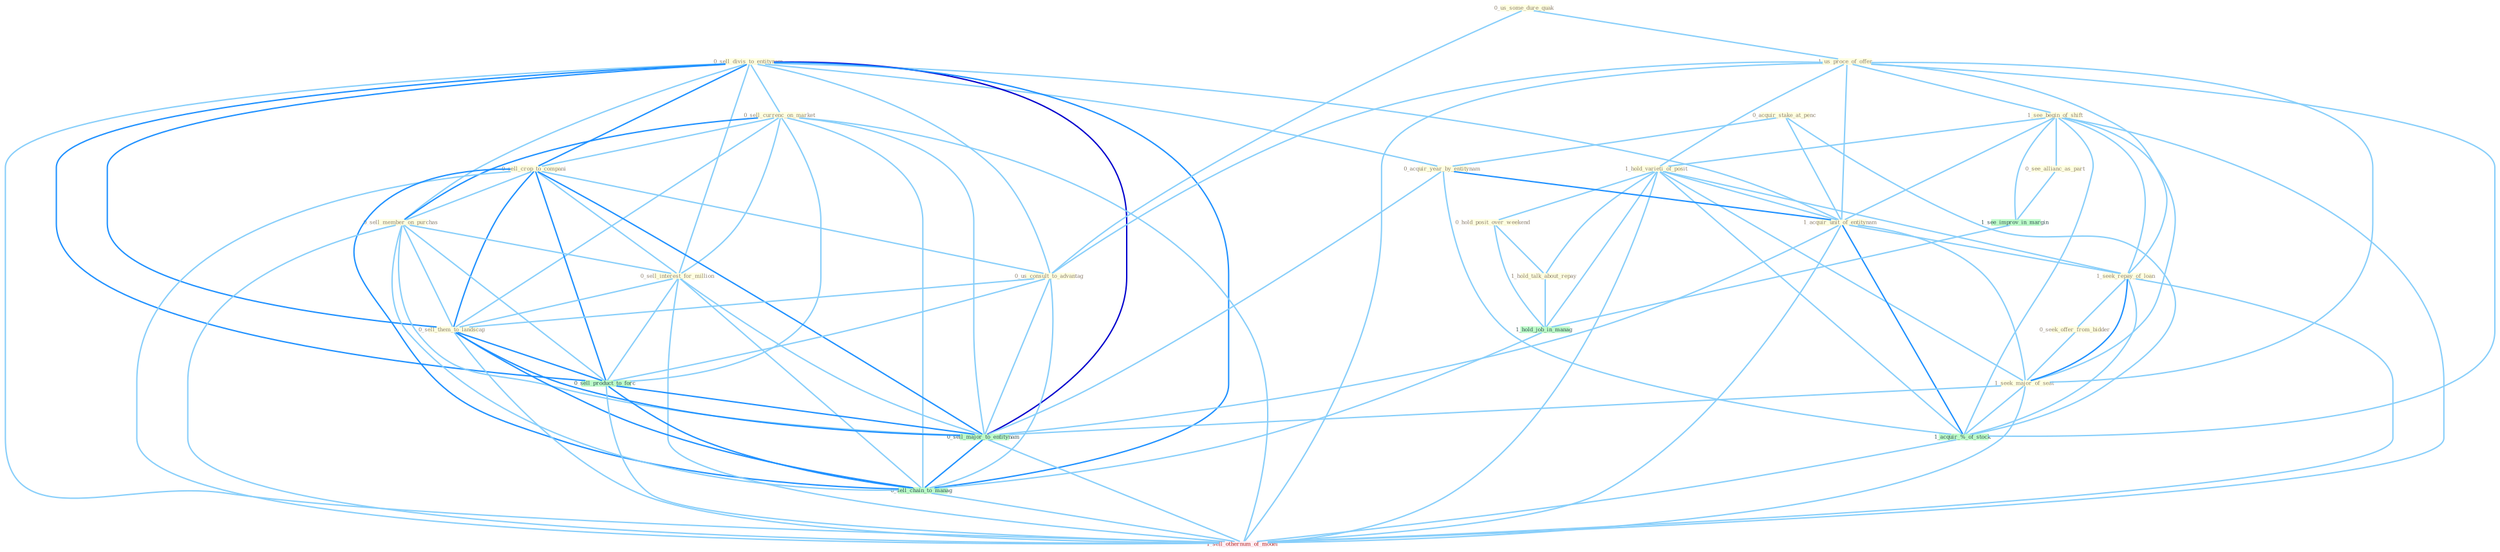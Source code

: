 Graph G{ 
    node
    [shape=polygon,style=filled,width=.5,height=.06,color="#BDFCC9",fixedsize=true,fontsize=4,
    fontcolor="#2f4f4f"];
    {node
    [color="#ffffe0", fontcolor="#8b7d6b"] "0_sell_divis_to_entitynam " "0_us_some_dure_quak " "0_sell_currenc_on_market " "1_us_proce_of_offer " "1_see_begin_of_shift " "0_acquir_stake_at_penc " "1_hold_varieti_of_posit " "0_sell_crop_to_compani " "0_sell_member_on_purchas " "0_acquir_year_by_entitynam " "1_acquir_unit_of_entitynam " "0_us_consult_to_advantag " "1_seek_repay_of_loan " "0_hold_posit_over_weekend " "0_see_allianc_as_part " "0_seek_offer_from_bidder " "1_hold_talk_about_repay " "0_sell_interest_for_million " "0_sell_them_to_landscap " "1_seek_major_of_seat "}
{node [color="#fff0f5", fontcolor="#b22222"] "1_sell_othernum_of_model "}
edge [color="#B0E2FF"];

	"0_sell_divis_to_entitynam " -- "0_sell_currenc_on_market " [w="1", color="#87cefa" ];
	"0_sell_divis_to_entitynam " -- "0_sell_crop_to_compani " [w="2", color="#1e90ff" , len=0.8];
	"0_sell_divis_to_entitynam " -- "0_sell_member_on_purchas " [w="1", color="#87cefa" ];
	"0_sell_divis_to_entitynam " -- "0_acquir_year_by_entitynam " [w="1", color="#87cefa" ];
	"0_sell_divis_to_entitynam " -- "1_acquir_unit_of_entitynam " [w="1", color="#87cefa" ];
	"0_sell_divis_to_entitynam " -- "0_us_consult_to_advantag " [w="1", color="#87cefa" ];
	"0_sell_divis_to_entitynam " -- "0_sell_interest_for_million " [w="1", color="#87cefa" ];
	"0_sell_divis_to_entitynam " -- "0_sell_them_to_landscap " [w="2", color="#1e90ff" , len=0.8];
	"0_sell_divis_to_entitynam " -- "0_sell_product_to_forc " [w="2", color="#1e90ff" , len=0.8];
	"0_sell_divis_to_entitynam " -- "0_sell_major_to_entitynam " [w="3", color="#0000cd" , len=0.6];
	"0_sell_divis_to_entitynam " -- "0_sell_chain_to_manag " [w="2", color="#1e90ff" , len=0.8];
	"0_sell_divis_to_entitynam " -- "1_sell_othernum_of_model " [w="1", color="#87cefa" ];
	"0_us_some_dure_quak " -- "1_us_proce_of_offer " [w="1", color="#87cefa" ];
	"0_us_some_dure_quak " -- "0_us_consult_to_advantag " [w="1", color="#87cefa" ];
	"0_sell_currenc_on_market " -- "0_sell_crop_to_compani " [w="1", color="#87cefa" ];
	"0_sell_currenc_on_market " -- "0_sell_member_on_purchas " [w="2", color="#1e90ff" , len=0.8];
	"0_sell_currenc_on_market " -- "0_sell_interest_for_million " [w="1", color="#87cefa" ];
	"0_sell_currenc_on_market " -- "0_sell_them_to_landscap " [w="1", color="#87cefa" ];
	"0_sell_currenc_on_market " -- "0_sell_product_to_forc " [w="1", color="#87cefa" ];
	"0_sell_currenc_on_market " -- "0_sell_major_to_entitynam " [w="1", color="#87cefa" ];
	"0_sell_currenc_on_market " -- "0_sell_chain_to_manag " [w="1", color="#87cefa" ];
	"0_sell_currenc_on_market " -- "1_sell_othernum_of_model " [w="1", color="#87cefa" ];
	"1_us_proce_of_offer " -- "1_see_begin_of_shift " [w="1", color="#87cefa" ];
	"1_us_proce_of_offer " -- "1_hold_varieti_of_posit " [w="1", color="#87cefa" ];
	"1_us_proce_of_offer " -- "1_acquir_unit_of_entitynam " [w="1", color="#87cefa" ];
	"1_us_proce_of_offer " -- "0_us_consult_to_advantag " [w="1", color="#87cefa" ];
	"1_us_proce_of_offer " -- "1_seek_repay_of_loan " [w="1", color="#87cefa" ];
	"1_us_proce_of_offer " -- "1_seek_major_of_seat " [w="1", color="#87cefa" ];
	"1_us_proce_of_offer " -- "1_acquir_%_of_stock " [w="1", color="#87cefa" ];
	"1_us_proce_of_offer " -- "1_sell_othernum_of_model " [w="1", color="#87cefa" ];
	"1_see_begin_of_shift " -- "1_hold_varieti_of_posit " [w="1", color="#87cefa" ];
	"1_see_begin_of_shift " -- "1_acquir_unit_of_entitynam " [w="1", color="#87cefa" ];
	"1_see_begin_of_shift " -- "1_seek_repay_of_loan " [w="1", color="#87cefa" ];
	"1_see_begin_of_shift " -- "0_see_allianc_as_part " [w="1", color="#87cefa" ];
	"1_see_begin_of_shift " -- "1_seek_major_of_seat " [w="1", color="#87cefa" ];
	"1_see_begin_of_shift " -- "1_see_improv_in_margin " [w="1", color="#87cefa" ];
	"1_see_begin_of_shift " -- "1_acquir_%_of_stock " [w="1", color="#87cefa" ];
	"1_see_begin_of_shift " -- "1_sell_othernum_of_model " [w="1", color="#87cefa" ];
	"0_acquir_stake_at_penc " -- "0_acquir_year_by_entitynam " [w="1", color="#87cefa" ];
	"0_acquir_stake_at_penc " -- "1_acquir_unit_of_entitynam " [w="1", color="#87cefa" ];
	"0_acquir_stake_at_penc " -- "1_acquir_%_of_stock " [w="1", color="#87cefa" ];
	"1_hold_varieti_of_posit " -- "1_acquir_unit_of_entitynam " [w="1", color="#87cefa" ];
	"1_hold_varieti_of_posit " -- "1_seek_repay_of_loan " [w="1", color="#87cefa" ];
	"1_hold_varieti_of_posit " -- "0_hold_posit_over_weekend " [w="1", color="#87cefa" ];
	"1_hold_varieti_of_posit " -- "1_hold_talk_about_repay " [w="1", color="#87cefa" ];
	"1_hold_varieti_of_posit " -- "1_seek_major_of_seat " [w="1", color="#87cefa" ];
	"1_hold_varieti_of_posit " -- "1_acquir_%_of_stock " [w="1", color="#87cefa" ];
	"1_hold_varieti_of_posit " -- "1_hold_job_in_manag " [w="1", color="#87cefa" ];
	"1_hold_varieti_of_posit " -- "1_sell_othernum_of_model " [w="1", color="#87cefa" ];
	"0_sell_crop_to_compani " -- "0_sell_member_on_purchas " [w="1", color="#87cefa" ];
	"0_sell_crop_to_compani " -- "0_us_consult_to_advantag " [w="1", color="#87cefa" ];
	"0_sell_crop_to_compani " -- "0_sell_interest_for_million " [w="1", color="#87cefa" ];
	"0_sell_crop_to_compani " -- "0_sell_them_to_landscap " [w="2", color="#1e90ff" , len=0.8];
	"0_sell_crop_to_compani " -- "0_sell_product_to_forc " [w="2", color="#1e90ff" , len=0.8];
	"0_sell_crop_to_compani " -- "0_sell_major_to_entitynam " [w="2", color="#1e90ff" , len=0.8];
	"0_sell_crop_to_compani " -- "0_sell_chain_to_manag " [w="2", color="#1e90ff" , len=0.8];
	"0_sell_crop_to_compani " -- "1_sell_othernum_of_model " [w="1", color="#87cefa" ];
	"0_sell_member_on_purchas " -- "0_sell_interest_for_million " [w="1", color="#87cefa" ];
	"0_sell_member_on_purchas " -- "0_sell_them_to_landscap " [w="1", color="#87cefa" ];
	"0_sell_member_on_purchas " -- "0_sell_product_to_forc " [w="1", color="#87cefa" ];
	"0_sell_member_on_purchas " -- "0_sell_major_to_entitynam " [w="1", color="#87cefa" ];
	"0_sell_member_on_purchas " -- "0_sell_chain_to_manag " [w="1", color="#87cefa" ];
	"0_sell_member_on_purchas " -- "1_sell_othernum_of_model " [w="1", color="#87cefa" ];
	"0_acquir_year_by_entitynam " -- "1_acquir_unit_of_entitynam " [w="2", color="#1e90ff" , len=0.8];
	"0_acquir_year_by_entitynam " -- "1_acquir_%_of_stock " [w="1", color="#87cefa" ];
	"0_acquir_year_by_entitynam " -- "0_sell_major_to_entitynam " [w="1", color="#87cefa" ];
	"1_acquir_unit_of_entitynam " -- "1_seek_repay_of_loan " [w="1", color="#87cefa" ];
	"1_acquir_unit_of_entitynam " -- "1_seek_major_of_seat " [w="1", color="#87cefa" ];
	"1_acquir_unit_of_entitynam " -- "1_acquir_%_of_stock " [w="2", color="#1e90ff" , len=0.8];
	"1_acquir_unit_of_entitynam " -- "0_sell_major_to_entitynam " [w="1", color="#87cefa" ];
	"1_acquir_unit_of_entitynam " -- "1_sell_othernum_of_model " [w="1", color="#87cefa" ];
	"0_us_consult_to_advantag " -- "0_sell_them_to_landscap " [w="1", color="#87cefa" ];
	"0_us_consult_to_advantag " -- "0_sell_product_to_forc " [w="1", color="#87cefa" ];
	"0_us_consult_to_advantag " -- "0_sell_major_to_entitynam " [w="1", color="#87cefa" ];
	"0_us_consult_to_advantag " -- "0_sell_chain_to_manag " [w="1", color="#87cefa" ];
	"1_seek_repay_of_loan " -- "0_seek_offer_from_bidder " [w="1", color="#87cefa" ];
	"1_seek_repay_of_loan " -- "1_seek_major_of_seat " [w="2", color="#1e90ff" , len=0.8];
	"1_seek_repay_of_loan " -- "1_acquir_%_of_stock " [w="1", color="#87cefa" ];
	"1_seek_repay_of_loan " -- "1_sell_othernum_of_model " [w="1", color="#87cefa" ];
	"0_hold_posit_over_weekend " -- "1_hold_talk_about_repay " [w="1", color="#87cefa" ];
	"0_hold_posit_over_weekend " -- "1_hold_job_in_manag " [w="1", color="#87cefa" ];
	"0_see_allianc_as_part " -- "1_see_improv_in_margin " [w="1", color="#87cefa" ];
	"0_seek_offer_from_bidder " -- "1_seek_major_of_seat " [w="1", color="#87cefa" ];
	"1_hold_talk_about_repay " -- "1_hold_job_in_manag " [w="1", color="#87cefa" ];
	"0_sell_interest_for_million " -- "0_sell_them_to_landscap " [w="1", color="#87cefa" ];
	"0_sell_interest_for_million " -- "0_sell_product_to_forc " [w="1", color="#87cefa" ];
	"0_sell_interest_for_million " -- "0_sell_major_to_entitynam " [w="1", color="#87cefa" ];
	"0_sell_interest_for_million " -- "0_sell_chain_to_manag " [w="1", color="#87cefa" ];
	"0_sell_interest_for_million " -- "1_sell_othernum_of_model " [w="1", color="#87cefa" ];
	"0_sell_them_to_landscap " -- "0_sell_product_to_forc " [w="2", color="#1e90ff" , len=0.8];
	"0_sell_them_to_landscap " -- "0_sell_major_to_entitynam " [w="2", color="#1e90ff" , len=0.8];
	"0_sell_them_to_landscap " -- "0_sell_chain_to_manag " [w="2", color="#1e90ff" , len=0.8];
	"0_sell_them_to_landscap " -- "1_sell_othernum_of_model " [w="1", color="#87cefa" ];
	"1_seek_major_of_seat " -- "1_acquir_%_of_stock " [w="1", color="#87cefa" ];
	"1_seek_major_of_seat " -- "0_sell_major_to_entitynam " [w="1", color="#87cefa" ];
	"1_seek_major_of_seat " -- "1_sell_othernum_of_model " [w="1", color="#87cefa" ];
	"1_see_improv_in_margin " -- "1_hold_job_in_manag " [w="1", color="#87cefa" ];
	"1_acquir_%_of_stock " -- "1_sell_othernum_of_model " [w="1", color="#87cefa" ];
	"1_hold_job_in_manag " -- "0_sell_chain_to_manag " [w="1", color="#87cefa" ];
	"0_sell_product_to_forc " -- "0_sell_major_to_entitynam " [w="2", color="#1e90ff" , len=0.8];
	"0_sell_product_to_forc " -- "0_sell_chain_to_manag " [w="2", color="#1e90ff" , len=0.8];
	"0_sell_product_to_forc " -- "1_sell_othernum_of_model " [w="1", color="#87cefa" ];
	"0_sell_major_to_entitynam " -- "0_sell_chain_to_manag " [w="2", color="#1e90ff" , len=0.8];
	"0_sell_major_to_entitynam " -- "1_sell_othernum_of_model " [w="1", color="#87cefa" ];
	"0_sell_chain_to_manag " -- "1_sell_othernum_of_model " [w="1", color="#87cefa" ];
}